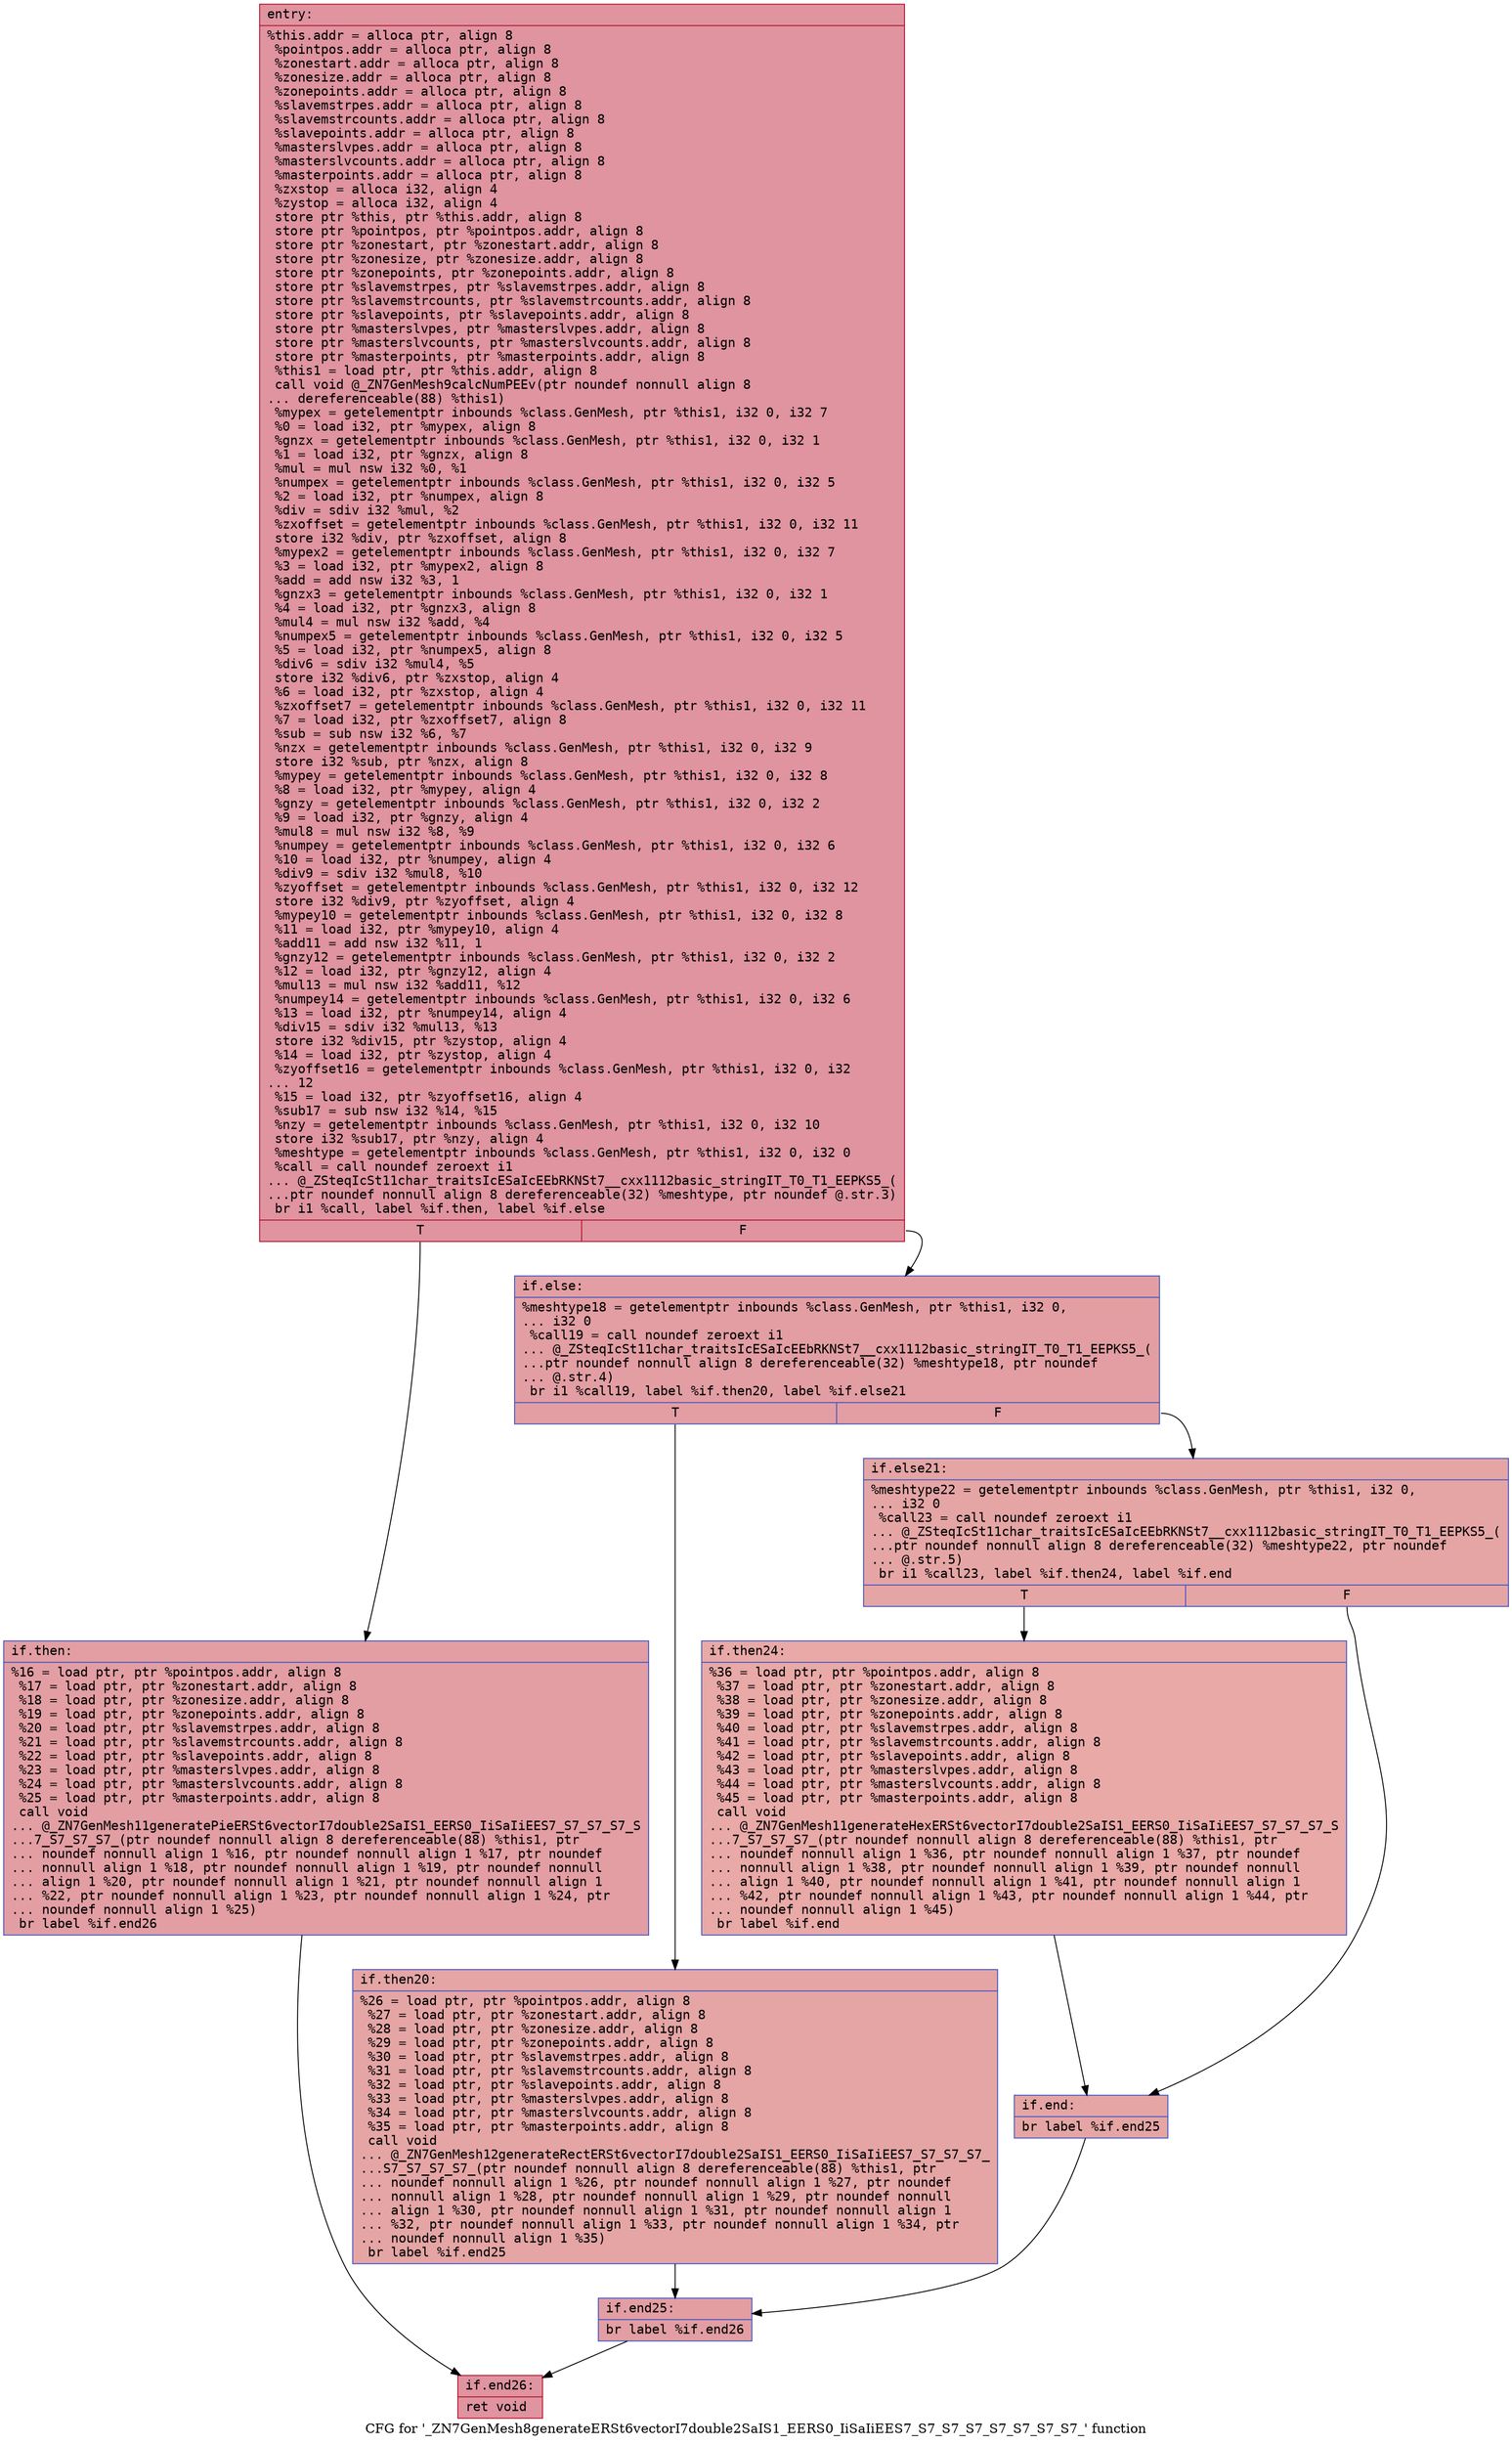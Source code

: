 digraph "CFG for '_ZN7GenMesh8generateERSt6vectorI7double2SaIS1_EERS0_IiSaIiEES7_S7_S7_S7_S7_S7_S7_S7_' function" {
	label="CFG for '_ZN7GenMesh8generateERSt6vectorI7double2SaIS1_EERS0_IiSaIiEES7_S7_S7_S7_S7_S7_S7_S7_' function";

	Node0x5579924255f0 [shape=record,color="#b70d28ff", style=filled, fillcolor="#b70d2870" fontname="Courier",label="{entry:\l|  %this.addr = alloca ptr, align 8\l  %pointpos.addr = alloca ptr, align 8\l  %zonestart.addr = alloca ptr, align 8\l  %zonesize.addr = alloca ptr, align 8\l  %zonepoints.addr = alloca ptr, align 8\l  %slavemstrpes.addr = alloca ptr, align 8\l  %slavemstrcounts.addr = alloca ptr, align 8\l  %slavepoints.addr = alloca ptr, align 8\l  %masterslvpes.addr = alloca ptr, align 8\l  %masterslvcounts.addr = alloca ptr, align 8\l  %masterpoints.addr = alloca ptr, align 8\l  %zxstop = alloca i32, align 4\l  %zystop = alloca i32, align 4\l  store ptr %this, ptr %this.addr, align 8\l  store ptr %pointpos, ptr %pointpos.addr, align 8\l  store ptr %zonestart, ptr %zonestart.addr, align 8\l  store ptr %zonesize, ptr %zonesize.addr, align 8\l  store ptr %zonepoints, ptr %zonepoints.addr, align 8\l  store ptr %slavemstrpes, ptr %slavemstrpes.addr, align 8\l  store ptr %slavemstrcounts, ptr %slavemstrcounts.addr, align 8\l  store ptr %slavepoints, ptr %slavepoints.addr, align 8\l  store ptr %masterslvpes, ptr %masterslvpes.addr, align 8\l  store ptr %masterslvcounts, ptr %masterslvcounts.addr, align 8\l  store ptr %masterpoints, ptr %masterpoints.addr, align 8\l  %this1 = load ptr, ptr %this.addr, align 8\l  call void @_ZN7GenMesh9calcNumPEEv(ptr noundef nonnull align 8\l... dereferenceable(88) %this1)\l  %mypex = getelementptr inbounds %class.GenMesh, ptr %this1, i32 0, i32 7\l  %0 = load i32, ptr %mypex, align 8\l  %gnzx = getelementptr inbounds %class.GenMesh, ptr %this1, i32 0, i32 1\l  %1 = load i32, ptr %gnzx, align 8\l  %mul = mul nsw i32 %0, %1\l  %numpex = getelementptr inbounds %class.GenMesh, ptr %this1, i32 0, i32 5\l  %2 = load i32, ptr %numpex, align 8\l  %div = sdiv i32 %mul, %2\l  %zxoffset = getelementptr inbounds %class.GenMesh, ptr %this1, i32 0, i32 11\l  store i32 %div, ptr %zxoffset, align 8\l  %mypex2 = getelementptr inbounds %class.GenMesh, ptr %this1, i32 0, i32 7\l  %3 = load i32, ptr %mypex2, align 8\l  %add = add nsw i32 %3, 1\l  %gnzx3 = getelementptr inbounds %class.GenMesh, ptr %this1, i32 0, i32 1\l  %4 = load i32, ptr %gnzx3, align 8\l  %mul4 = mul nsw i32 %add, %4\l  %numpex5 = getelementptr inbounds %class.GenMesh, ptr %this1, i32 0, i32 5\l  %5 = load i32, ptr %numpex5, align 8\l  %div6 = sdiv i32 %mul4, %5\l  store i32 %div6, ptr %zxstop, align 4\l  %6 = load i32, ptr %zxstop, align 4\l  %zxoffset7 = getelementptr inbounds %class.GenMesh, ptr %this1, i32 0, i32 11\l  %7 = load i32, ptr %zxoffset7, align 8\l  %sub = sub nsw i32 %6, %7\l  %nzx = getelementptr inbounds %class.GenMesh, ptr %this1, i32 0, i32 9\l  store i32 %sub, ptr %nzx, align 8\l  %mypey = getelementptr inbounds %class.GenMesh, ptr %this1, i32 0, i32 8\l  %8 = load i32, ptr %mypey, align 4\l  %gnzy = getelementptr inbounds %class.GenMesh, ptr %this1, i32 0, i32 2\l  %9 = load i32, ptr %gnzy, align 4\l  %mul8 = mul nsw i32 %8, %9\l  %numpey = getelementptr inbounds %class.GenMesh, ptr %this1, i32 0, i32 6\l  %10 = load i32, ptr %numpey, align 4\l  %div9 = sdiv i32 %mul8, %10\l  %zyoffset = getelementptr inbounds %class.GenMesh, ptr %this1, i32 0, i32 12\l  store i32 %div9, ptr %zyoffset, align 4\l  %mypey10 = getelementptr inbounds %class.GenMesh, ptr %this1, i32 0, i32 8\l  %11 = load i32, ptr %mypey10, align 4\l  %add11 = add nsw i32 %11, 1\l  %gnzy12 = getelementptr inbounds %class.GenMesh, ptr %this1, i32 0, i32 2\l  %12 = load i32, ptr %gnzy12, align 4\l  %mul13 = mul nsw i32 %add11, %12\l  %numpey14 = getelementptr inbounds %class.GenMesh, ptr %this1, i32 0, i32 6\l  %13 = load i32, ptr %numpey14, align 4\l  %div15 = sdiv i32 %mul13, %13\l  store i32 %div15, ptr %zystop, align 4\l  %14 = load i32, ptr %zystop, align 4\l  %zyoffset16 = getelementptr inbounds %class.GenMesh, ptr %this1, i32 0, i32\l... 12\l  %15 = load i32, ptr %zyoffset16, align 4\l  %sub17 = sub nsw i32 %14, %15\l  %nzy = getelementptr inbounds %class.GenMesh, ptr %this1, i32 0, i32 10\l  store i32 %sub17, ptr %nzy, align 4\l  %meshtype = getelementptr inbounds %class.GenMesh, ptr %this1, i32 0, i32 0\l  %call = call noundef zeroext i1\l... @_ZSteqIcSt11char_traitsIcESaIcEEbRKNSt7__cxx1112basic_stringIT_T0_T1_EEPKS5_(\l...ptr noundef nonnull align 8 dereferenceable(32) %meshtype, ptr noundef @.str.3)\l  br i1 %call, label %if.then, label %if.else\l|{<s0>T|<s1>F}}"];
	Node0x5579924255f0:s0 -> Node0x5579924193b0[tooltip="entry -> if.then\nProbability 50.00%" ];
	Node0x5579924255f0:s1 -> Node0x557992419400[tooltip="entry -> if.else\nProbability 50.00%" ];
	Node0x5579924193b0 [shape=record,color="#3d50c3ff", style=filled, fillcolor="#be242e70" fontname="Courier",label="{if.then:\l|  %16 = load ptr, ptr %pointpos.addr, align 8\l  %17 = load ptr, ptr %zonestart.addr, align 8\l  %18 = load ptr, ptr %zonesize.addr, align 8\l  %19 = load ptr, ptr %zonepoints.addr, align 8\l  %20 = load ptr, ptr %slavemstrpes.addr, align 8\l  %21 = load ptr, ptr %slavemstrcounts.addr, align 8\l  %22 = load ptr, ptr %slavepoints.addr, align 8\l  %23 = load ptr, ptr %masterslvpes.addr, align 8\l  %24 = load ptr, ptr %masterslvcounts.addr, align 8\l  %25 = load ptr, ptr %masterpoints.addr, align 8\l  call void\l... @_ZN7GenMesh11generatePieERSt6vectorI7double2SaIS1_EERS0_IiSaIiEES7_S7_S7_S7_S\l...7_S7_S7_S7_(ptr noundef nonnull align 8 dereferenceable(88) %this1, ptr\l... noundef nonnull align 1 %16, ptr noundef nonnull align 1 %17, ptr noundef\l... nonnull align 1 %18, ptr noundef nonnull align 1 %19, ptr noundef nonnull\l... align 1 %20, ptr noundef nonnull align 1 %21, ptr noundef nonnull align 1\l... %22, ptr noundef nonnull align 1 %23, ptr noundef nonnull align 1 %24, ptr\l... noundef nonnull align 1 %25)\l  br label %if.end26\l}"];
	Node0x5579924193b0 -> Node0x557992419fd0[tooltip="if.then -> if.end26\nProbability 100.00%" ];
	Node0x557992419400 [shape=record,color="#3d50c3ff", style=filled, fillcolor="#be242e70" fontname="Courier",label="{if.else:\l|  %meshtype18 = getelementptr inbounds %class.GenMesh, ptr %this1, i32 0,\l... i32 0\l  %call19 = call noundef zeroext i1\l... @_ZSteqIcSt11char_traitsIcESaIcEEbRKNSt7__cxx1112basic_stringIT_T0_T1_EEPKS5_(\l...ptr noundef nonnull align 8 dereferenceable(32) %meshtype18, ptr noundef\l... @.str.4)\l  br i1 %call19, label %if.then20, label %if.else21\l|{<s0>T|<s1>F}}"];
	Node0x557992419400:s0 -> Node0x55799241a2b0[tooltip="if.else -> if.then20\nProbability 50.00%" ];
	Node0x557992419400:s1 -> Node0x55799241a330[tooltip="if.else -> if.else21\nProbability 50.00%" ];
	Node0x55799241a2b0 [shape=record,color="#3d50c3ff", style=filled, fillcolor="#c5333470" fontname="Courier",label="{if.then20:\l|  %26 = load ptr, ptr %pointpos.addr, align 8\l  %27 = load ptr, ptr %zonestart.addr, align 8\l  %28 = load ptr, ptr %zonesize.addr, align 8\l  %29 = load ptr, ptr %zonepoints.addr, align 8\l  %30 = load ptr, ptr %slavemstrpes.addr, align 8\l  %31 = load ptr, ptr %slavemstrcounts.addr, align 8\l  %32 = load ptr, ptr %slavepoints.addr, align 8\l  %33 = load ptr, ptr %masterslvpes.addr, align 8\l  %34 = load ptr, ptr %masterslvcounts.addr, align 8\l  %35 = load ptr, ptr %masterpoints.addr, align 8\l  call void\l... @_ZN7GenMesh12generateRectERSt6vectorI7double2SaIS1_EERS0_IiSaIiEES7_S7_S7_S7_\l...S7_S7_S7_S7_(ptr noundef nonnull align 8 dereferenceable(88) %this1, ptr\l... noundef nonnull align 1 %26, ptr noundef nonnull align 1 %27, ptr noundef\l... nonnull align 1 %28, ptr noundef nonnull align 1 %29, ptr noundef nonnull\l... align 1 %30, ptr noundef nonnull align 1 %31, ptr noundef nonnull align 1\l... %32, ptr noundef nonnull align 1 %33, ptr noundef nonnull align 1 %34, ptr\l... noundef nonnull align 1 %35)\l  br label %if.end25\l}"];
	Node0x55799241a2b0 -> Node0x55799241ad70[tooltip="if.then20 -> if.end25\nProbability 100.00%" ];
	Node0x55799241a330 [shape=record,color="#3d50c3ff", style=filled, fillcolor="#c5333470" fontname="Courier",label="{if.else21:\l|  %meshtype22 = getelementptr inbounds %class.GenMesh, ptr %this1, i32 0,\l... i32 0\l  %call23 = call noundef zeroext i1\l... @_ZSteqIcSt11char_traitsIcESaIcEEbRKNSt7__cxx1112basic_stringIT_T0_T1_EEPKS5_(\l...ptr noundef nonnull align 8 dereferenceable(32) %meshtype22, ptr noundef\l... @.str.5)\l  br i1 %call23, label %if.then24, label %if.end\l|{<s0>T|<s1>F}}"];
	Node0x55799241a330:s0 -> Node0x55799241b050[tooltip="if.else21 -> if.then24\nProbability 50.00%" ];
	Node0x55799241a330:s1 -> Node0x55799241b0d0[tooltip="if.else21 -> if.end\nProbability 50.00%" ];
	Node0x55799241b050 [shape=record,color="#3d50c3ff", style=filled, fillcolor="#ca3b3770" fontname="Courier",label="{if.then24:\l|  %36 = load ptr, ptr %pointpos.addr, align 8\l  %37 = load ptr, ptr %zonestart.addr, align 8\l  %38 = load ptr, ptr %zonesize.addr, align 8\l  %39 = load ptr, ptr %zonepoints.addr, align 8\l  %40 = load ptr, ptr %slavemstrpes.addr, align 8\l  %41 = load ptr, ptr %slavemstrcounts.addr, align 8\l  %42 = load ptr, ptr %slavepoints.addr, align 8\l  %43 = load ptr, ptr %masterslvpes.addr, align 8\l  %44 = load ptr, ptr %masterslvcounts.addr, align 8\l  %45 = load ptr, ptr %masterpoints.addr, align 8\l  call void\l... @_ZN7GenMesh11generateHexERSt6vectorI7double2SaIS1_EERS0_IiSaIiEES7_S7_S7_S7_S\l...7_S7_S7_S7_(ptr noundef nonnull align 8 dereferenceable(88) %this1, ptr\l... noundef nonnull align 1 %36, ptr noundef nonnull align 1 %37, ptr noundef\l... nonnull align 1 %38, ptr noundef nonnull align 1 %39, ptr noundef nonnull\l... align 1 %40, ptr noundef nonnull align 1 %41, ptr noundef nonnull align 1\l... %42, ptr noundef nonnull align 1 %43, ptr noundef nonnull align 1 %44, ptr\l... noundef nonnull align 1 %45)\l  br label %if.end\l}"];
	Node0x55799241b050 -> Node0x55799241b0d0[tooltip="if.then24 -> if.end\nProbability 100.00%" ];
	Node0x55799241b0d0 [shape=record,color="#3d50c3ff", style=filled, fillcolor="#c5333470" fontname="Courier",label="{if.end:\l|  br label %if.end25\l}"];
	Node0x55799241b0d0 -> Node0x55799241ad70[tooltip="if.end -> if.end25\nProbability 100.00%" ];
	Node0x55799241ad70 [shape=record,color="#3d50c3ff", style=filled, fillcolor="#be242e70" fontname="Courier",label="{if.end25:\l|  br label %if.end26\l}"];
	Node0x55799241ad70 -> Node0x557992419fd0[tooltip="if.end25 -> if.end26\nProbability 100.00%" ];
	Node0x557992419fd0 [shape=record,color="#b70d28ff", style=filled, fillcolor="#b70d2870" fontname="Courier",label="{if.end26:\l|  ret void\l}"];
}
